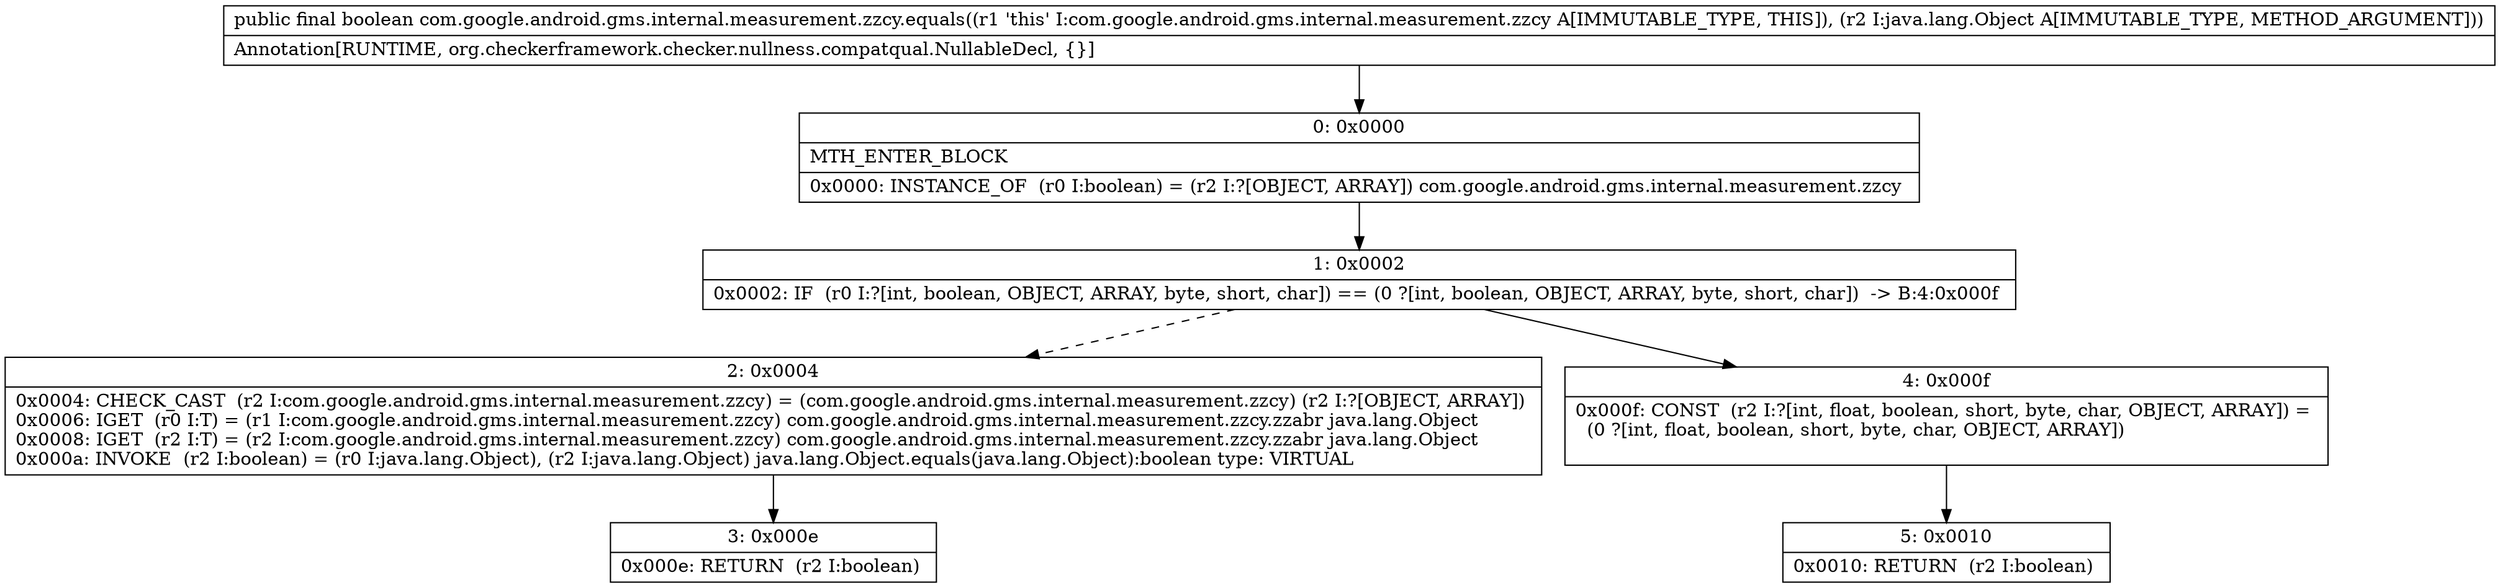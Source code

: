 digraph "CFG forcom.google.android.gms.internal.measurement.zzcy.equals(Ljava\/lang\/Object;)Z" {
Node_0 [shape=record,label="{0\:\ 0x0000|MTH_ENTER_BLOCK\l|0x0000: INSTANCE_OF  (r0 I:boolean) = (r2 I:?[OBJECT, ARRAY]) com.google.android.gms.internal.measurement.zzcy \l}"];
Node_1 [shape=record,label="{1\:\ 0x0002|0x0002: IF  (r0 I:?[int, boolean, OBJECT, ARRAY, byte, short, char]) == (0 ?[int, boolean, OBJECT, ARRAY, byte, short, char])  \-\> B:4:0x000f \l}"];
Node_2 [shape=record,label="{2\:\ 0x0004|0x0004: CHECK_CAST  (r2 I:com.google.android.gms.internal.measurement.zzcy) = (com.google.android.gms.internal.measurement.zzcy) (r2 I:?[OBJECT, ARRAY]) \l0x0006: IGET  (r0 I:T) = (r1 I:com.google.android.gms.internal.measurement.zzcy) com.google.android.gms.internal.measurement.zzcy.zzabr java.lang.Object \l0x0008: IGET  (r2 I:T) = (r2 I:com.google.android.gms.internal.measurement.zzcy) com.google.android.gms.internal.measurement.zzcy.zzabr java.lang.Object \l0x000a: INVOKE  (r2 I:boolean) = (r0 I:java.lang.Object), (r2 I:java.lang.Object) java.lang.Object.equals(java.lang.Object):boolean type: VIRTUAL \l}"];
Node_3 [shape=record,label="{3\:\ 0x000e|0x000e: RETURN  (r2 I:boolean) \l}"];
Node_4 [shape=record,label="{4\:\ 0x000f|0x000f: CONST  (r2 I:?[int, float, boolean, short, byte, char, OBJECT, ARRAY]) = \l  (0 ?[int, float, boolean, short, byte, char, OBJECT, ARRAY])\l \l}"];
Node_5 [shape=record,label="{5\:\ 0x0010|0x0010: RETURN  (r2 I:boolean) \l}"];
MethodNode[shape=record,label="{public final boolean com.google.android.gms.internal.measurement.zzcy.equals((r1 'this' I:com.google.android.gms.internal.measurement.zzcy A[IMMUTABLE_TYPE, THIS]), (r2 I:java.lang.Object A[IMMUTABLE_TYPE, METHOD_ARGUMENT]))  | Annotation[RUNTIME, org.checkerframework.checker.nullness.compatqual.NullableDecl, \{\}]\l}"];
MethodNode -> Node_0;
Node_0 -> Node_1;
Node_1 -> Node_2[style=dashed];
Node_1 -> Node_4;
Node_2 -> Node_3;
Node_4 -> Node_5;
}

